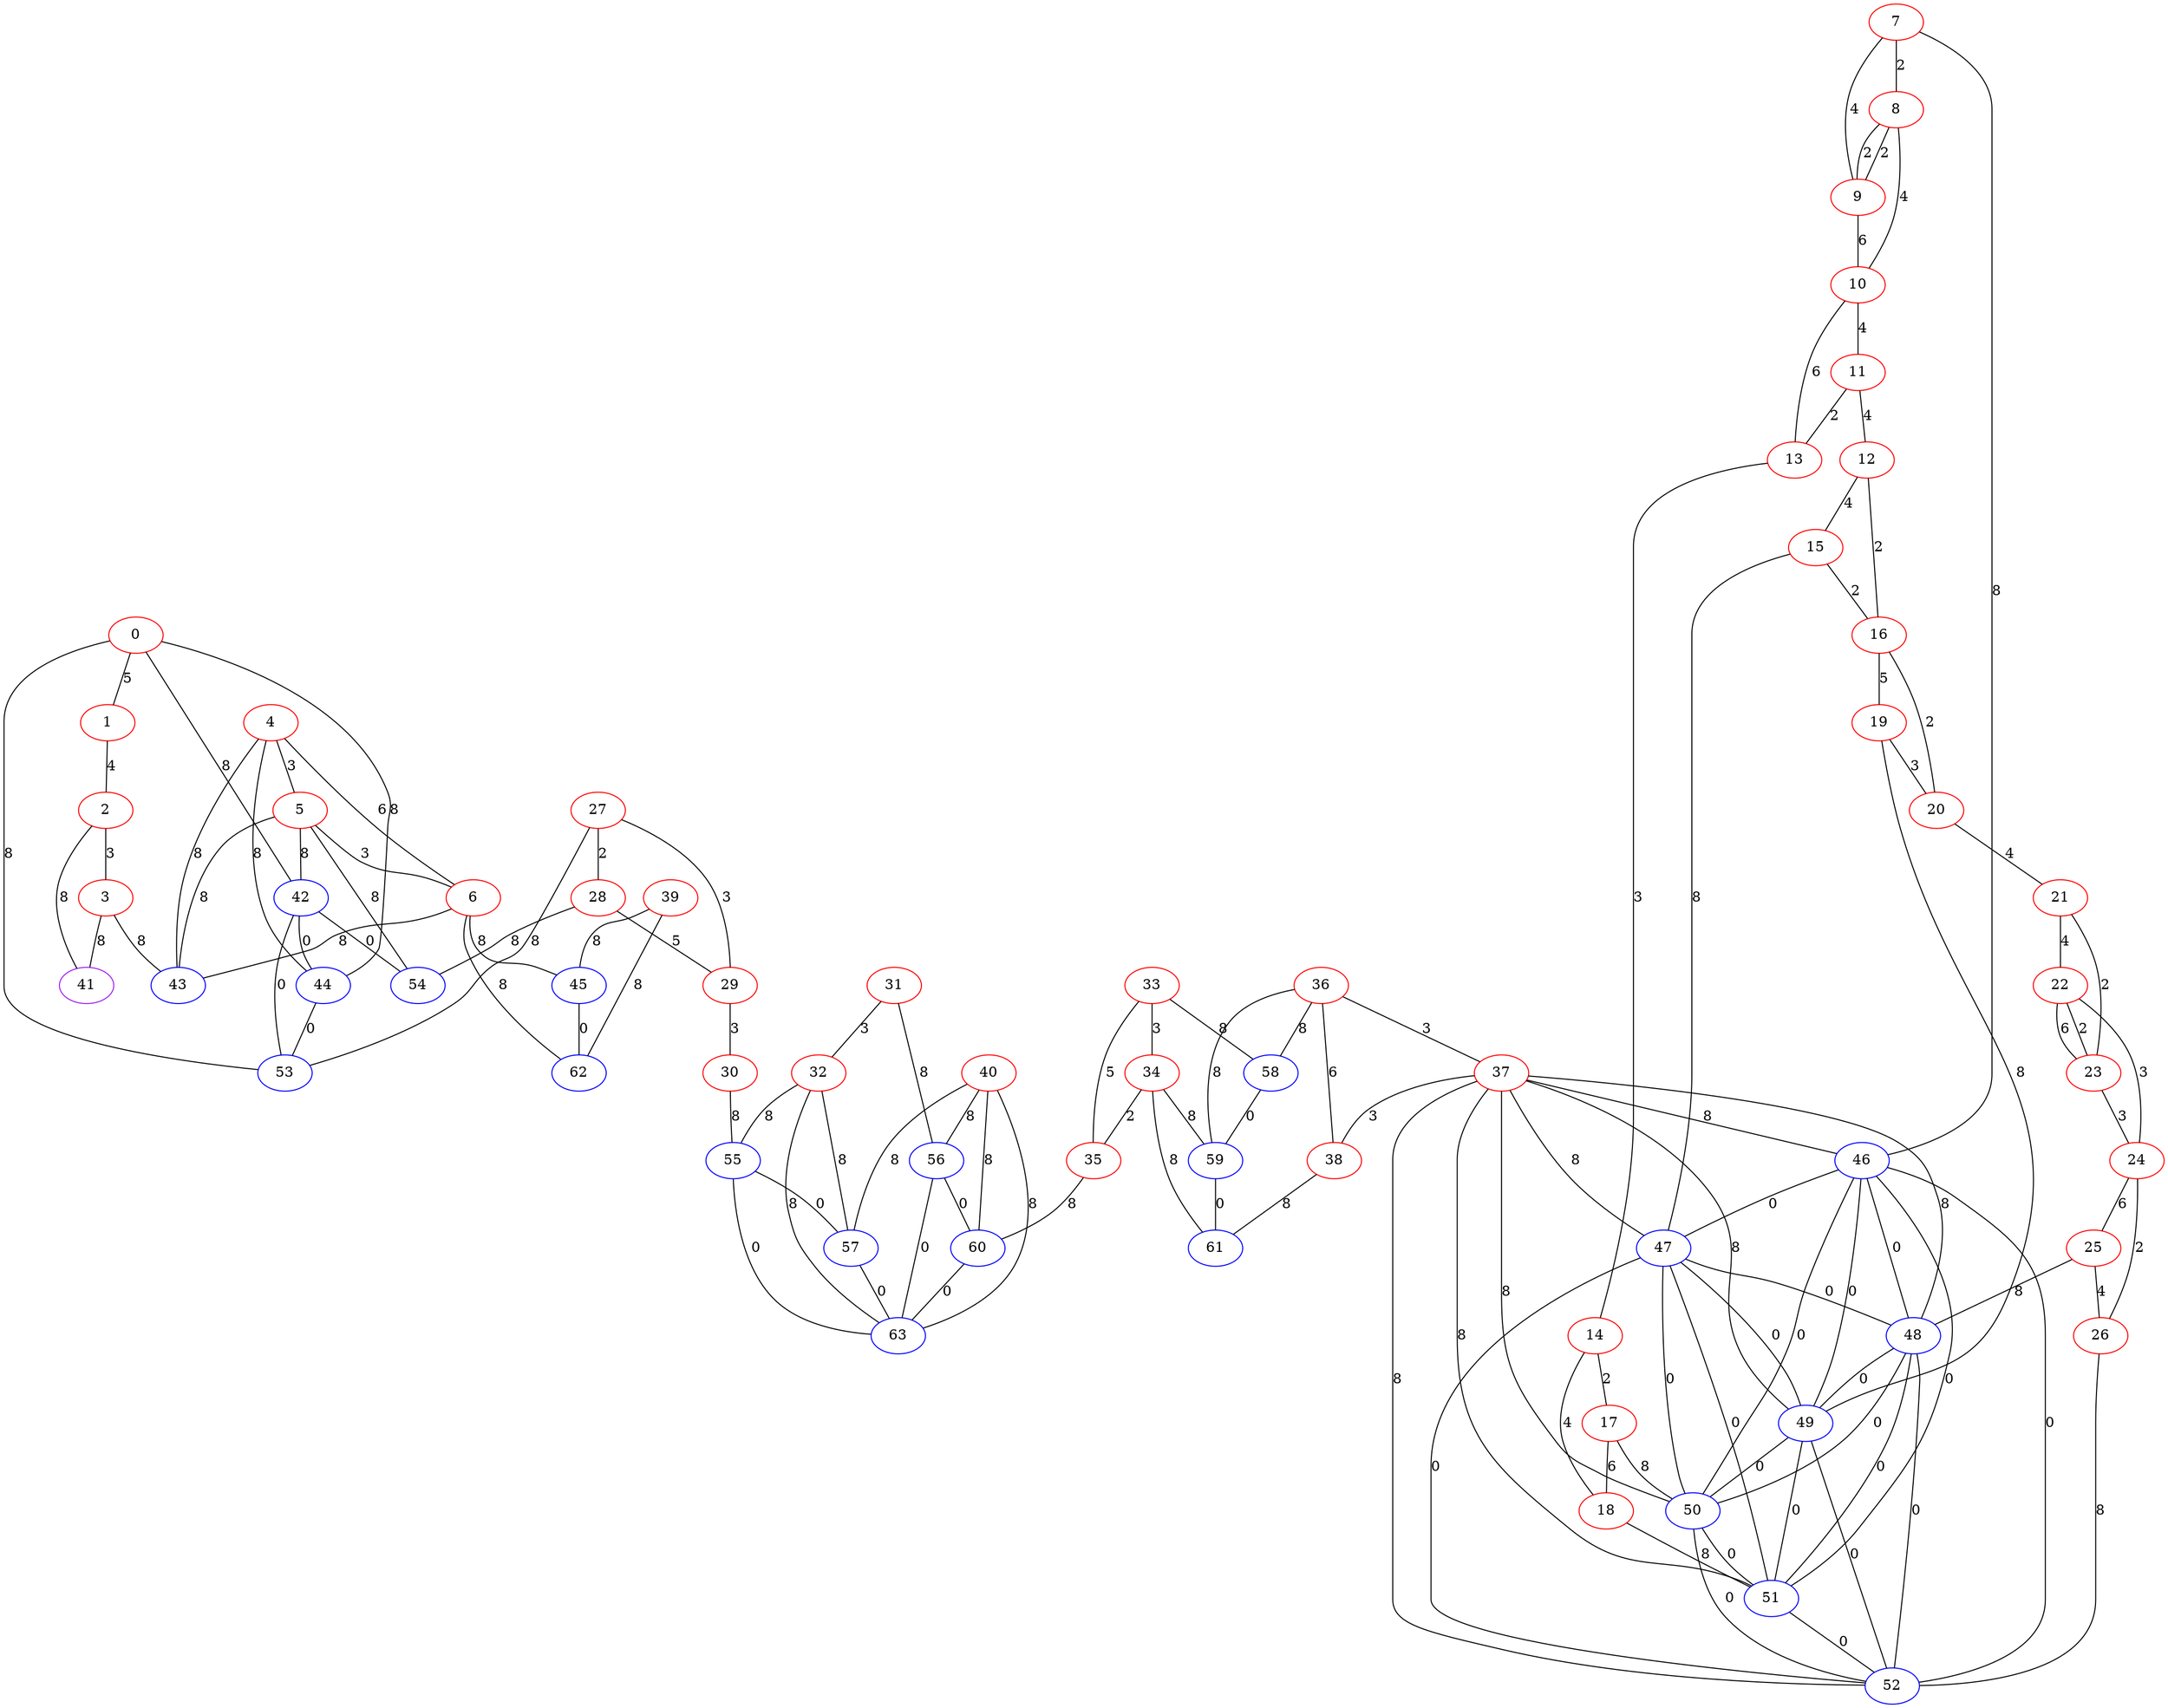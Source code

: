 graph "" {
0 [color=red, weight=1];
1 [color=red, weight=1];
2 [color=red, weight=1];
3 [color=red, weight=1];
4 [color=red, weight=1];
5 [color=red, weight=1];
6 [color=red, weight=1];
7 [color=red, weight=1];
8 [color=red, weight=1];
9 [color=red, weight=1];
10 [color=red, weight=1];
11 [color=red, weight=1];
12 [color=red, weight=1];
13 [color=red, weight=1];
14 [color=red, weight=1];
15 [color=red, weight=1];
16 [color=red, weight=1];
17 [color=red, weight=1];
18 [color=red, weight=1];
19 [color=red, weight=1];
20 [color=red, weight=1];
21 [color=red, weight=1];
22 [color=red, weight=1];
23 [color=red, weight=1];
24 [color=red, weight=1];
25 [color=red, weight=1];
26 [color=red, weight=1];
27 [color=red, weight=1];
28 [color=red, weight=1];
29 [color=red, weight=1];
30 [color=red, weight=1];
31 [color=red, weight=1];
32 [color=red, weight=1];
33 [color=red, weight=1];
34 [color=red, weight=1];
35 [color=red, weight=1];
36 [color=red, weight=1];
37 [color=red, weight=1];
38 [color=red, weight=1];
39 [color=red, weight=1];
40 [color=red, weight=1];
41 [color=purple, weight=4];
42 [color=blue, weight=3];
43 [color=blue, weight=3];
44 [color=blue, weight=3];
45 [color=blue, weight=3];
46 [color=blue, weight=3];
47 [color=blue, weight=3];
48 [color=blue, weight=3];
49 [color=blue, weight=3];
50 [color=blue, weight=3];
51 [color=blue, weight=3];
52 [color=blue, weight=3];
53 [color=blue, weight=3];
54 [color=blue, weight=3];
55 [color=blue, weight=3];
56 [color=blue, weight=3];
57 [color=blue, weight=3];
58 [color=blue, weight=3];
59 [color=blue, weight=3];
60 [color=blue, weight=3];
61 [color=blue, weight=3];
62 [color=blue, weight=3];
63 [color=blue, weight=3];
0 -- 1  [key=0, label=5];
0 -- 42  [key=0, label=8];
0 -- 44  [key=0, label=8];
0 -- 53  [key=0, label=8];
1 -- 2  [key=0, label=4];
2 -- 3  [key=0, label=3];
2 -- 41  [key=0, label=8];
3 -- 41  [key=0, label=8];
3 -- 43  [key=0, label=8];
4 -- 43  [key=0, label=8];
4 -- 44  [key=0, label=8];
4 -- 5  [key=0, label=3];
4 -- 6  [key=0, label=6];
5 -- 42  [key=0, label=8];
5 -- 43  [key=0, label=8];
5 -- 54  [key=0, label=8];
5 -- 6  [key=0, label=3];
6 -- 43  [key=0, label=8];
6 -- 62  [key=0, label=8];
6 -- 45  [key=0, label=8];
7 -- 8  [key=0, label=2];
7 -- 9  [key=0, label=4];
7 -- 46  [key=0, label=8];
8 -- 9  [key=0, label=2];
8 -- 9  [key=1, label=2];
8 -- 10  [key=0, label=4];
9 -- 10  [key=0, label=6];
10 -- 11  [key=0, label=4];
10 -- 13  [key=0, label=6];
11 -- 12  [key=0, label=4];
11 -- 13  [key=0, label=2];
12 -- 16  [key=0, label=2];
12 -- 15  [key=0, label=4];
13 -- 14  [key=0, label=3];
14 -- 17  [key=0, label=2];
14 -- 18  [key=0, label=4];
15 -- 16  [key=0, label=2];
15 -- 47  [key=0, label=8];
16 -- 19  [key=0, label=5];
16 -- 20  [key=0, label=2];
17 -- 18  [key=0, label=6];
17 -- 50  [key=0, label=8];
18 -- 51  [key=0, label=8];
19 -- 49  [key=0, label=8];
19 -- 20  [key=0, label=3];
20 -- 21  [key=0, label=4];
21 -- 22  [key=0, label=4];
21 -- 23  [key=0, label=2];
22 -- 24  [key=0, label=3];
22 -- 23  [key=0, label=2];
22 -- 23  [key=1, label=6];
23 -- 24  [key=0, label=3];
24 -- 25  [key=0, label=6];
24 -- 26  [key=0, label=2];
25 -- 48  [key=0, label=8];
25 -- 26  [key=0, label=4];
26 -- 52  [key=0, label=8];
27 -- 28  [key=0, label=2];
27 -- 29  [key=0, label=3];
27 -- 53  [key=0, label=8];
28 -- 29  [key=0, label=5];
28 -- 54  [key=0, label=8];
29 -- 30  [key=0, label=3];
30 -- 55  [key=0, label=8];
31 -- 32  [key=0, label=3];
31 -- 56  [key=0, label=8];
32 -- 57  [key=0, label=8];
32 -- 55  [key=0, label=8];
32 -- 63  [key=0, label=8];
33 -- 34  [key=0, label=3];
33 -- 35  [key=0, label=5];
33 -- 58  [key=0, label=8];
34 -- 35  [key=0, label=2];
34 -- 61  [key=0, label=8];
34 -- 59  [key=0, label=8];
35 -- 60  [key=0, label=8];
36 -- 58  [key=0, label=8];
36 -- 59  [key=0, label=8];
36 -- 37  [key=0, label=3];
36 -- 38  [key=0, label=6];
37 -- 38  [key=0, label=3];
37 -- 46  [key=0, label=8];
37 -- 47  [key=0, label=8];
37 -- 48  [key=0, label=8];
37 -- 49  [key=0, label=8];
37 -- 50  [key=0, label=8];
37 -- 51  [key=0, label=8];
37 -- 52  [key=0, label=8];
38 -- 61  [key=0, label=8];
39 -- 45  [key=0, label=8];
39 -- 62  [key=0, label=8];
40 -- 56  [key=0, label=8];
40 -- 57  [key=0, label=8];
40 -- 60  [key=0, label=8];
40 -- 63  [key=0, label=8];
42 -- 44  [key=0, label=0];
42 -- 54  [key=0, label=0];
42 -- 53  [key=0, label=0];
44 -- 53  [key=0, label=0];
45 -- 62  [key=0, label=0];
46 -- 47  [key=0, label=0];
46 -- 48  [key=0, label=0];
46 -- 49  [key=0, label=0];
46 -- 50  [key=0, label=0];
46 -- 51  [key=0, label=0];
46 -- 52  [key=0, label=0];
47 -- 48  [key=0, label=0];
47 -- 49  [key=0, label=0];
47 -- 50  [key=0, label=0];
47 -- 51  [key=0, label=0];
47 -- 52  [key=0, label=0];
48 -- 49  [key=0, label=0];
48 -- 50  [key=0, label=0];
48 -- 51  [key=0, label=0];
48 -- 52  [key=0, label=0];
49 -- 50  [key=0, label=0];
49 -- 51  [key=0, label=0];
49 -- 52  [key=0, label=0];
50 -- 51  [key=0, label=0];
50 -- 52  [key=0, label=0];
51 -- 52  [key=0, label=0];
55 -- 57  [key=0, label=0];
55 -- 63  [key=0, label=0];
56 -- 63  [key=0, label=0];
56 -- 60  [key=0, label=0];
57 -- 63  [key=0, label=0];
58 -- 59  [key=0, label=0];
59 -- 61  [key=0, label=0];
60 -- 63  [key=0, label=0];
}
